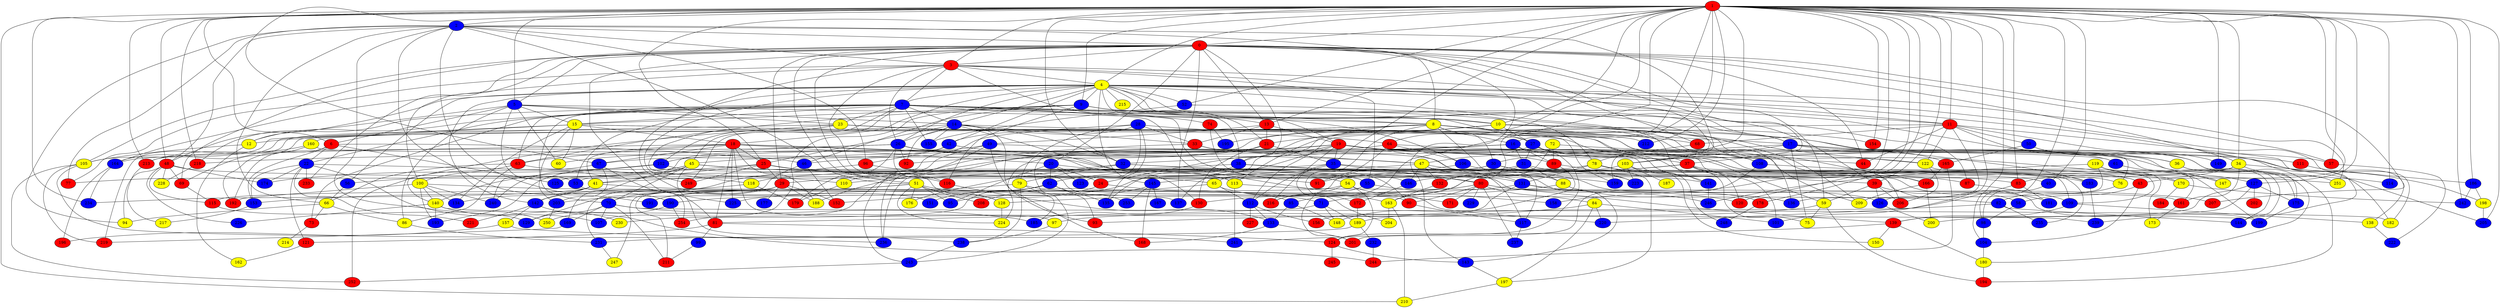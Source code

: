 graph {
0 [style = filled fillcolor = red];
1 [style = filled fillcolor = red];
2 [style = filled fillcolor = blue];
3 [style = filled fillcolor = red];
4 [style = filled fillcolor = yellow];
5 [style = filled fillcolor = blue];
6 [style = filled fillcolor = red];
7 [style = filled fillcolor = blue];
8 [style = filled fillcolor = yellow];
9 [style = filled fillcolor = blue];
10 [style = filled fillcolor = yellow];
11 [style = filled fillcolor = red];
12 [style = filled fillcolor = yellow];
13 [style = filled fillcolor = red];
14 [style = filled fillcolor = blue];
15 [style = filled fillcolor = yellow];
16 [style = filled fillcolor = blue];
17 [style = filled fillcolor = blue];
18 [style = filled fillcolor = red];
19 [style = filled fillcolor = red];
20 [style = filled fillcolor = blue];
21 [style = filled fillcolor = red];
22 [style = filled fillcolor = blue];
23 [style = filled fillcolor = yellow];
24 [style = filled fillcolor = red];
25 [style = filled fillcolor = red];
26 [style = filled fillcolor = blue];
27 [style = filled fillcolor = blue];
28 [style = filled fillcolor = blue];
29 [style = filled fillcolor = red];
30 [style = filled fillcolor = blue];
31 [style = filled fillcolor = blue];
32 [style = filled fillcolor = blue];
33 [style = filled fillcolor = red];
34 [style = filled fillcolor = yellow];
35 [style = filled fillcolor = blue];
36 [style = filled fillcolor = yellow];
37 [style = filled fillcolor = red];
38 [style = filled fillcolor = blue];
39 [style = filled fillcolor = red];
40 [style = filled fillcolor = blue];
41 [style = filled fillcolor = yellow];
42 [style = filled fillcolor = blue];
43 [style = filled fillcolor = red];
44 [style = filled fillcolor = red];
45 [style = filled fillcolor = yellow];
46 [style = filled fillcolor = blue];
47 [style = filled fillcolor = yellow];
48 [style = filled fillcolor = red];
49 [style = filled fillcolor = blue];
50 [style = filled fillcolor = blue];
51 [style = filled fillcolor = yellow];
52 [style = filled fillcolor = blue];
53 [style = filled fillcolor = blue];
54 [style = filled fillcolor = yellow];
55 [style = filled fillcolor = blue];
56 [style = filled fillcolor = blue];
57 [style = filled fillcolor = red];
58 [style = filled fillcolor = blue];
59 [style = filled fillcolor = yellow];
60 [style = filled fillcolor = yellow];
61 [style = filled fillcolor = blue];
62 [style = filled fillcolor = blue];
63 [style = filled fillcolor = red];
64 [style = filled fillcolor = red];
65 [style = filled fillcolor = yellow];
66 [style = filled fillcolor = yellow];
67 [style = filled fillcolor = blue];
68 [style = filled fillcolor = red];
69 [style = filled fillcolor = red];
70 [style = filled fillcolor = blue];
71 [style = filled fillcolor = blue];
72 [style = filled fillcolor = yellow];
73 [style = filled fillcolor = red];
74 [style = filled fillcolor = red];
75 [style = filled fillcolor = yellow];
76 [style = filled fillcolor = yellow];
77 [style = filled fillcolor = red];
78 [style = filled fillcolor = yellow];
79 [style = filled fillcolor = yellow];
80 [style = filled fillcolor = red];
81 [style = filled fillcolor = red];
82 [style = filled fillcolor = blue];
83 [style = filled fillcolor = red];
84 [style = filled fillcolor = yellow];
85 [style = filled fillcolor = blue];
86 [style = filled fillcolor = yellow];
87 [style = filled fillcolor = red];
88 [style = filled fillcolor = yellow];
89 [style = filled fillcolor = red];
90 [style = filled fillcolor = red];
91 [style = filled fillcolor = red];
92 [style = filled fillcolor = red];
93 [style = filled fillcolor = red];
94 [style = filled fillcolor = yellow];
95 [style = filled fillcolor = blue];
96 [style = filled fillcolor = red];
97 [style = filled fillcolor = yellow];
98 [style = filled fillcolor = blue];
99 [style = filled fillcolor = blue];
100 [style = filled fillcolor = yellow];
101 [style = filled fillcolor = blue];
102 [style = filled fillcolor = blue];
103 [style = filled fillcolor = yellow];
104 [style = filled fillcolor = blue];
105 [style = filled fillcolor = yellow];
106 [style = filled fillcolor = blue];
107 [style = filled fillcolor = blue];
108 [style = filled fillcolor = blue];
109 [style = filled fillcolor = blue];
110 [style = filled fillcolor = yellow];
111 [style = filled fillcolor = red];
112 [style = filled fillcolor = blue];
113 [style = filled fillcolor = yellow];
114 [style = filled fillcolor = blue];
115 [style = filled fillcolor = red];
116 [style = filled fillcolor = red];
117 [style = filled fillcolor = blue];
118 [style = filled fillcolor = yellow];
119 [style = filled fillcolor = yellow];
120 [style = filled fillcolor = red];
121 [style = filled fillcolor = red];
122 [style = filled fillcolor = yellow];
123 [style = filled fillcolor = blue];
124 [style = filled fillcolor = red];
125 [style = filled fillcolor = blue];
126 [style = filled fillcolor = blue];
127 [style = filled fillcolor = blue];
128 [style = filled fillcolor = yellow];
129 [style = filled fillcolor = blue];
130 [style = filled fillcolor = red];
131 [style = filled fillcolor = blue];
132 [style = filled fillcolor = red];
133 [style = filled fillcolor = blue];
134 [style = filled fillcolor = blue];
135 [style = filled fillcolor = blue];
136 [style = filled fillcolor = blue];
137 [style = filled fillcolor = blue];
138 [style = filled fillcolor = yellow];
139 [style = filled fillcolor = red];
140 [style = filled fillcolor = yellow];
141 [style = filled fillcolor = blue];
142 [style = filled fillcolor = blue];
143 [style = filled fillcolor = blue];
144 [style = filled fillcolor = blue];
145 [style = filled fillcolor = blue];
146 [style = filled fillcolor = blue];
147 [style = filled fillcolor = yellow];
148 [style = filled fillcolor = yellow];
149 [style = filled fillcolor = blue];
150 [style = filled fillcolor = yellow];
151 [style = filled fillcolor = blue];
152 [style = filled fillcolor = red];
153 [style = filled fillcolor = blue];
154 [style = filled fillcolor = red];
155 [style = filled fillcolor = blue];
156 [style = filled fillcolor = red];
157 [style = filled fillcolor = yellow];
158 [style = filled fillcolor = blue];
159 [style = filled fillcolor = blue];
160 [style = filled fillcolor = yellow];
161 [style = filled fillcolor = red];
162 [style = filled fillcolor = yellow];
163 [style = filled fillcolor = yellow];
164 [style = filled fillcolor = blue];
165 [style = filled fillcolor = red];
166 [style = filled fillcolor = red];
167 [style = filled fillcolor = blue];
168 [style = filled fillcolor = red];
169 [style = filled fillcolor = blue];
170 [style = filled fillcolor = yellow];
171 [style = filled fillcolor = red];
172 [style = filled fillcolor = red];
173 [style = filled fillcolor = yellow];
174 [style = filled fillcolor = blue];
175 [style = filled fillcolor = blue];
176 [style = filled fillcolor = yellow];
177 [style = filled fillcolor = blue];
178 [style = filled fillcolor = red];
179 [style = filled fillcolor = red];
180 [style = filled fillcolor = yellow];
181 [style = filled fillcolor = blue];
182 [style = filled fillcolor = yellow];
183 [style = filled fillcolor = blue];
184 [style = filled fillcolor = red];
185 [style = filled fillcolor = blue];
186 [style = filled fillcolor = blue];
187 [style = filled fillcolor = yellow];
188 [style = filled fillcolor = yellow];
189 [style = filled fillcolor = yellow];
190 [style = filled fillcolor = blue];
191 [style = filled fillcolor = blue];
192 [style = filled fillcolor = red];
193 [style = filled fillcolor = blue];
194 [style = filled fillcolor = red];
195 [style = filled fillcolor = blue];
196 [style = filled fillcolor = red];
197 [style = filled fillcolor = yellow];
198 [style = filled fillcolor = yellow];
199 [style = filled fillcolor = blue];
200 [style = filled fillcolor = yellow];
201 [style = filled fillcolor = red];
202 [style = filled fillcolor = red];
203 [style = filled fillcolor = blue];
204 [style = filled fillcolor = yellow];
205 [style = filled fillcolor = blue];
206 [style = filled fillcolor = red];
207 [style = filled fillcolor = red];
208 [style = filled fillcolor = red];
209 [style = filled fillcolor = yellow];
210 [style = filled fillcolor = yellow];
211 [style = filled fillcolor = red];
212 [style = filled fillcolor = blue];
213 [style = filled fillcolor = red];
214 [style = filled fillcolor = yellow];
215 [style = filled fillcolor = yellow];
216 [style = filled fillcolor = red];
217 [style = filled fillcolor = yellow];
218 [style = filled fillcolor = red];
219 [style = filled fillcolor = red];
220 [style = filled fillcolor = blue];
221 [style = filled fillcolor = red];
222 [style = filled fillcolor = blue];
223 [style = filled fillcolor = blue];
224 [style = filled fillcolor = yellow];
225 [style = filled fillcolor = blue];
226 [style = filled fillcolor = blue];
227 [style = filled fillcolor = red];
228 [style = filled fillcolor = yellow];
229 [style = filled fillcolor = blue];
230 [style = filled fillcolor = yellow];
231 [style = filled fillcolor = blue];
232 [style = filled fillcolor = blue];
233 [style = filled fillcolor = red];
234 [style = filled fillcolor = blue];
235 [style = filled fillcolor = blue];
236 [style = filled fillcolor = blue];
237 [style = filled fillcolor = blue];
238 [style = filled fillcolor = blue];
239 [style = filled fillcolor = blue];
240 [style = filled fillcolor = blue];
241 [style = filled fillcolor = blue];
242 [style = filled fillcolor = blue];
243 [style = filled fillcolor = blue];
244 [style = filled fillcolor = red];
245 [style = filled fillcolor = red];
246 [style = filled fillcolor = blue];
247 [style = filled fillcolor = yellow];
248 [style = filled fillcolor = blue];
249 [style = filled fillcolor = red];
250 [style = filled fillcolor = yellow];
251 [style = filled fillcolor = yellow];
252 [style = filled fillcolor = red];
253 [style = filled fillcolor = blue];
254 [style = filled fillcolor = red];
1 -- 4;
1 -- 3;
1 -- 0;
1 -- 2;
1 -- 5;
1 -- 6;
1 -- 9;
1 -- 10;
1 -- 11;
1 -- 13;
1 -- 16;
1 -- 25;
1 -- 32;
1 -- 34;
1 -- 35;
1 -- 39;
1 -- 40;
1 -- 43;
1 -- 48;
1 -- 52;
1 -- 57;
1 -- 64;
1 -- 67;
1 -- 83;
1 -- 85;
1 -- 98;
1 -- 101;
1 -- 104;
1 -- 114;
1 -- 120;
1 -- 127;
1 -- 132;
1 -- 149;
1 -- 154;
1 -- 158;
1 -- 159;
1 -- 178;
1 -- 186;
1 -- 205;
1 -- 210;
1 -- 212;
1 -- 213;
1 -- 218;
1 -- 234;
1 -- 242;
2 -- 0;
2 -- 3;
2 -- 48;
2 -- 51;
2 -- 66;
2 -- 77;
2 -- 94;
2 -- 96;
2 -- 103;
2 -- 143;
2 -- 190;
2 -- 191;
2 -- 250;
0 -- 3;
0 -- 5;
0 -- 8;
0 -- 13;
0 -- 20;
0 -- 29;
0 -- 34;
0 -- 37;
0 -- 38;
0 -- 44;
0 -- 51;
0 -- 59;
0 -- 68;
0 -- 69;
0 -- 100;
0 -- 103;
0 -- 105;
0 -- 128;
0 -- 137;
0 -- 207;
0 -- 225;
0 -- 233;
0 -- 251;
3 -- 4;
3 -- 7;
3 -- 11;
3 -- 21;
3 -- 26;
3 -- 39;
3 -- 55;
3 -- 77;
3 -- 151;
3 -- 164;
3 -- 253;
4 -- 7;
4 -- 8;
4 -- 9;
4 -- 10;
4 -- 11;
4 -- 12;
4 -- 14;
4 -- 17;
4 -- 18;
4 -- 19;
4 -- 26;
4 -- 27;
4 -- 42;
4 -- 52;
4 -- 53;
4 -- 56;
4 -- 57;
4 -- 141;
4 -- 142;
4 -- 145;
4 -- 182;
4 -- 215;
4 -- 239;
4 -- 249;
5 -- 6;
5 -- 8;
5 -- 14;
5 -- 15;
5 -- 23;
5 -- 48;
5 -- 53;
5 -- 60;
5 -- 86;
6 -- 22;
6 -- 46;
6 -- 125;
6 -- 153;
6 -- 192;
7 -- 10;
7 -- 12;
7 -- 13;
7 -- 14;
7 -- 15;
7 -- 22;
7 -- 23;
7 -- 38;
7 -- 45;
7 -- 63;
7 -- 73;
7 -- 74;
7 -- 91;
7 -- 106;
7 -- 136;
7 -- 155;
7 -- 171;
7 -- 203;
7 -- 218;
7 -- 249;
8 -- 12;
8 -- 16;
8 -- 17;
8 -- 30;
8 -- 68;
8 -- 69;
8 -- 88;
8 -- 108;
8 -- 113;
8 -- 154;
8 -- 159;
8 -- 172;
8 -- 194;
8 -- 195;
9 -- 15;
9 -- 17;
9 -- 36;
9 -- 46;
9 -- 63;
9 -- 87;
9 -- 107;
9 -- 116;
9 -- 209;
10 -- 21;
10 -- 24;
10 -- 27;
10 -- 92;
10 -- 122;
10 -- 166;
10 -- 183;
10 -- 206;
10 -- 243;
11 -- 44;
11 -- 50;
11 -- 68;
11 -- 112;
11 -- 122;
11 -- 126;
11 -- 138;
11 -- 147;
11 -- 182;
12 -- 105;
12 -- 162;
13 -- 19;
13 -- 21;
13 -- 33;
13 -- 49;
14 -- 25;
14 -- 26;
14 -- 32;
14 -- 33;
14 -- 92;
14 -- 130;
14 -- 155;
14 -- 168;
14 -- 209;
14 -- 219;
15 -- 18;
15 -- 59;
15 -- 60;
15 -- 70;
15 -- 75;
15 -- 105;
15 -- 134;
15 -- 160;
16 -- 31;
16 -- 32;
16 -- 45;
16 -- 89;
16 -- 108;
16 -- 144;
16 -- 188;
17 -- 30;
17 -- 36;
17 -- 57;
17 -- 75;
17 -- 76;
17 -- 103;
17 -- 165;
18 -- 20;
18 -- 25;
18 -- 41;
18 -- 54;
18 -- 63;
18 -- 67;
18 -- 81;
18 -- 90;
18 -- 97;
18 -- 164;
18 -- 188;
18 -- 225;
19 -- 35;
19 -- 38;
19 -- 44;
19 -- 46;
19 -- 89;
19 -- 109;
19 -- 117;
19 -- 122;
19 -- 137;
19 -- 152;
19 -- 205;
19 -- 216;
19 -- 218;
19 -- 224;
19 -- 248;
20 -- 24;
20 -- 55;
20 -- 62;
20 -- 95;
20 -- 123;
21 -- 35;
21 -- 130;
21 -- 236;
22 -- 107;
22 -- 110;
22 -- 121;
22 -- 153;
22 -- 174;
22 -- 221;
22 -- 233;
23 -- 27;
23 -- 37;
23 -- 64;
23 -- 102;
23 -- 118;
23 -- 140;
23 -- 164;
23 -- 170;
24 -- 71;
24 -- 95;
25 -- 29;
25 -- 41;
25 -- 53;
25 -- 55;
25 -- 87;
25 -- 116;
25 -- 249;
26 -- 43;
26 -- 60;
26 -- 92;
26 -- 113;
26 -- 116;
26 -- 143;
26 -- 179;
26 -- 213;
27 -- 31;
27 -- 37;
27 -- 47;
27 -- 61;
27 -- 124;
27 -- 141;
28 -- 29;
28 -- 33;
28 -- 42;
28 -- 79;
28 -- 123;
28 -- 135;
28 -- 212;
29 -- 70;
29 -- 152;
29 -- 177;
29 -- 188;
29 -- 211;
29 -- 247;
30 -- 83;
30 -- 110;
30 -- 223;
30 -- 236;
31 -- 65;
31 -- 76;
31 -- 88;
31 -- 132;
32 -- 79;
32 -- 141;
32 -- 176;
32 -- 181;
33 -- 47;
33 -- 183;
33 -- 254;
34 -- 77;
34 -- 83;
34 -- 146;
34 -- 161;
34 -- 198;
34 -- 251;
35 -- 43;
35 -- 80;
35 -- 112;
35 -- 125;
35 -- 204;
36 -- 175;
36 -- 180;
37 -- 39;
37 -- 71;
37 -- 91;
37 -- 101;
37 -- 120;
37 -- 235;
38 -- 40;
38 -- 41;
38 -- 131;
38 -- 135;
39 -- 58;
39 -- 59;
39 -- 126;
39 -- 206;
40 -- 98;
41 -- 90;
41 -- 134;
41 -- 142;
41 -- 234;
42 -- 47;
42 -- 67;
42 -- 96;
43 -- 58;
43 -- 104;
45 -- 56;
45 -- 70;
45 -- 80;
45 -- 140;
45 -- 159;
45 -- 169;
45 -- 193;
45 -- 238;
45 -- 251;
46 -- 152;
46 -- 231;
47 -- 62;
47 -- 117;
47 -- 126;
47 -- 131;
47 -- 132;
47 -- 146;
48 -- 65;
48 -- 69;
48 -- 94;
48 -- 115;
48 -- 174;
48 -- 226;
48 -- 228;
49 -- 61;
49 -- 93;
49 -- 110;
49 -- 240;
49 -- 243;
50 -- 149;
50 -- 165;
50 -- 175;
51 -- 85;
51 -- 95;
51 -- 128;
51 -- 129;
51 -- 176;
51 -- 191;
51 -- 208;
51 -- 224;
52 -- 78;
52 -- 155;
53 -- 254;
54 -- 115;
54 -- 124;
54 -- 201;
54 -- 220;
55 -- 158;
55 -- 216;
56 -- 66;
57 -- 222;
58 -- 98;
59 -- 75;
59 -- 97;
59 -- 194;
61 -- 127;
62 -- 93;
62 -- 135;
62 -- 203;
62 -- 230;
63 -- 66;
63 -- 86;
63 -- 100;
63 -- 199;
64 -- 91;
64 -- 102;
64 -- 106;
64 -- 111;
65 -- 112;
65 -- 163;
65 -- 208;
66 -- 73;
66 -- 86;
66 -- 94;
67 -- 81;
67 -- 203;
67 -- 252;
68 -- 78;
69 -- 115;
70 -- 107;
70 -- 129;
70 -- 169;
70 -- 182;
70 -- 185;
70 -- 211;
71 -- 81;
71 -- 148;
71 -- 189;
72 -- 89;
72 -- 144;
72 -- 163;
73 -- 214;
74 -- 146;
74 -- 195;
76 -- 82;
78 -- 131;
78 -- 145;
78 -- 183;
78 -- 197;
79 -- 82;
79 -- 185;
79 -- 191;
79 -- 238;
80 -- 84;
80 -- 90;
80 -- 120;
80 -- 128;
80 -- 171;
80 -- 178;
80 -- 190;
80 -- 229;
80 -- 237;
81 -- 99;
81 -- 121;
81 -- 124;
82 -- 144;
82 -- 189;
82 -- 235;
83 -- 181;
83 -- 220;
84 -- 93;
84 -- 101;
84 -- 197;
84 -- 220;
85 -- 133;
85 -- 148;
86 -- 231;
87 -- 109;
88 -- 130;
88 -- 136;
89 -- 148;
89 -- 223;
90 -- 117;
96 -- 113;
96 -- 142;
97 -- 238;
98 -- 104;
99 -- 211;
100 -- 134;
100 -- 137;
100 -- 140;
100 -- 192;
100 -- 193;
100 -- 240;
102 -- 139;
102 -- 174;
102 -- 240;
103 -- 118;
103 -- 150;
103 -- 187;
103 -- 223;
104 -- 180;
105 -- 219;
105 -- 241;
105 -- 252;
106 -- 109;
106 -- 216;
108 -- 114;
108 -- 201;
109 -- 138;
109 -- 139;
110 -- 179;
111 -- 186;
112 -- 133;
112 -- 156;
112 -- 227;
113 -- 161;
113 -- 241;
115 -- 129;
116 -- 133;
117 -- 237;
118 -- 153;
118 -- 179;
119 -- 136;
119 -- 147;
119 -- 161;
119 -- 170;
119 -- 199;
119 -- 246;
121 -- 162;
122 -- 173;
122 -- 206;
124 -- 143;
124 -- 245;
126 -- 200;
127 -- 139;
127 -- 175;
127 -- 200;
127 -- 202;
128 -- 224;
130 -- 185;
131 -- 156;
131 -- 207;
131 -- 225;
131 -- 246;
132 -- 163;
133 -- 168;
133 -- 201;
138 -- 222;
139 -- 150;
139 -- 180;
139 -- 241;
140 -- 193;
140 -- 226;
140 -- 230;
140 -- 239;
141 -- 246;
142 -- 157;
142 -- 221;
142 -- 244;
143 -- 197;
145 -- 151;
145 -- 167;
145 -- 168;
145 -- 253;
146 -- 172;
153 -- 217;
157 -- 196;
157 -- 236;
160 -- 166;
160 -- 192;
160 -- 213;
161 -- 173;
163 -- 204;
163 -- 210;
164 -- 196;
164 -- 234;
165 -- 166;
165 -- 244;
166 -- 200;
166 -- 209;
169 -- 219;
170 -- 184;
170 -- 242;
172 -- 189;
175 -- 199;
178 -- 248;
180 -- 194;
183 -- 239;
186 -- 198;
186 -- 242;
189 -- 231;
189 -- 232;
190 -- 250;
190 -- 254;
197 -- 210;
198 -- 205;
203 -- 250;
213 -- 217;
218 -- 228;
231 -- 247;
232 -- 244;
238 -- 243;
243 -- 252;
}

